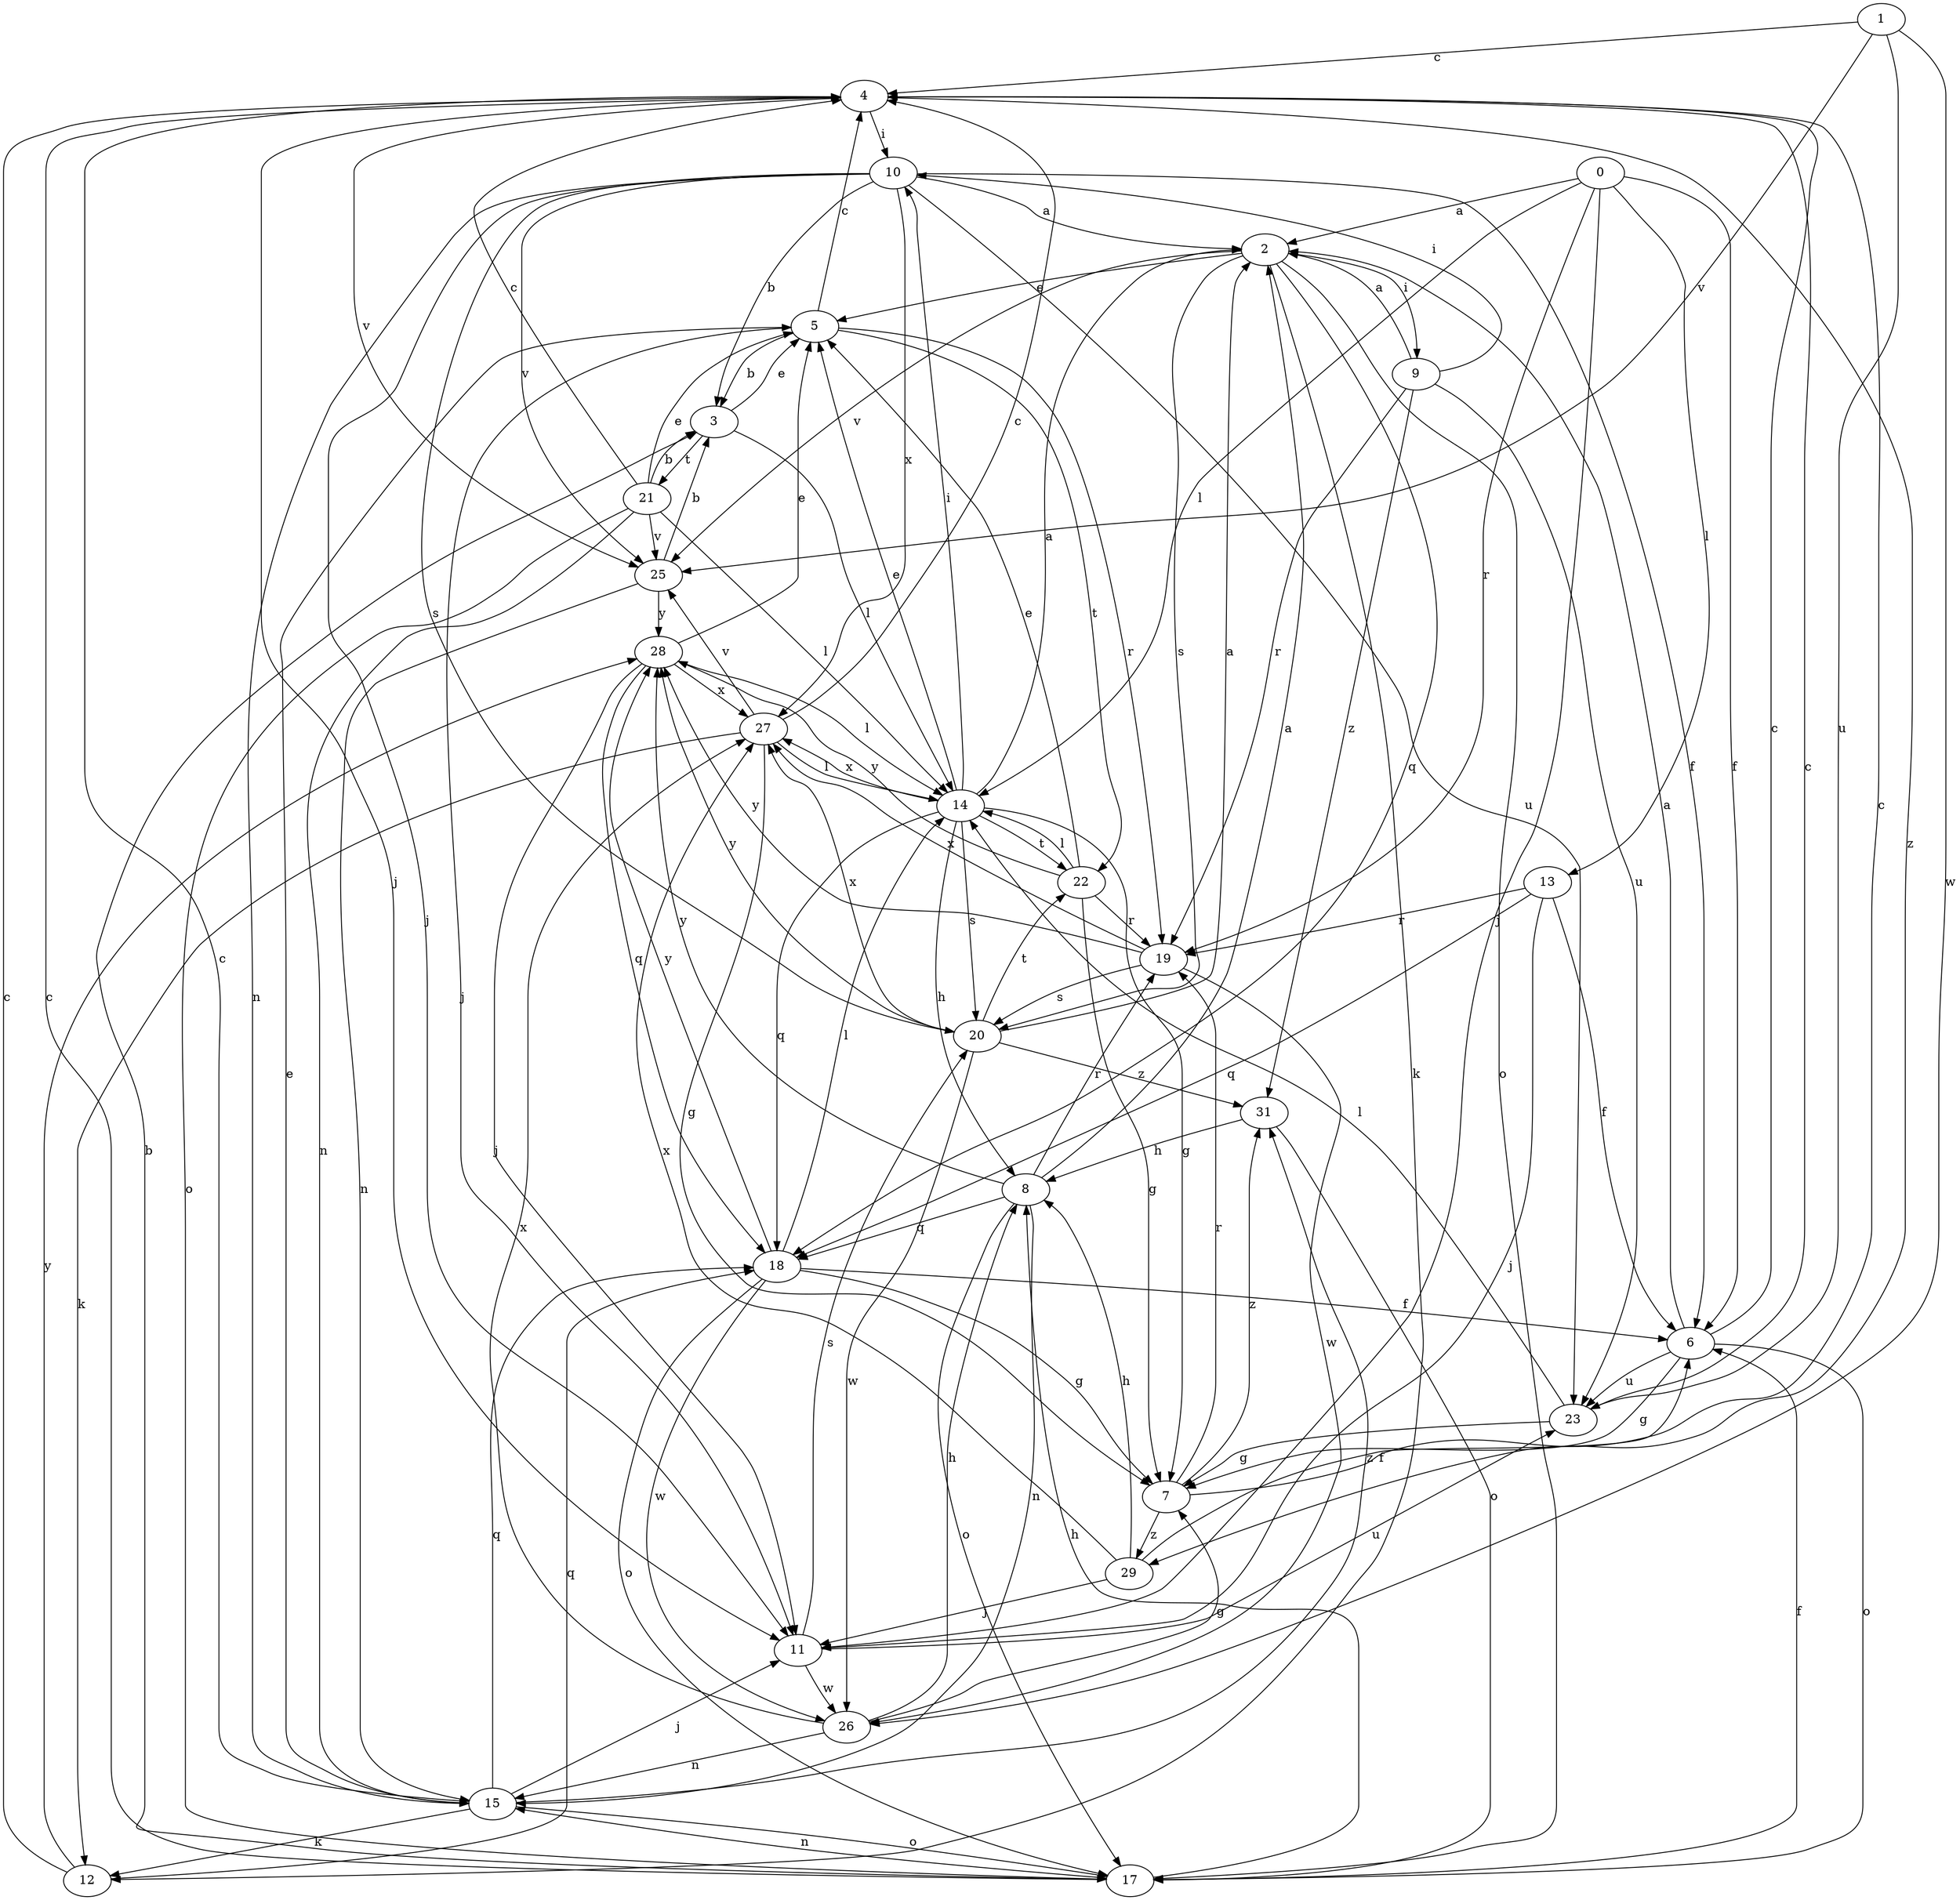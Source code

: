strict digraph  {
1;
2;
3;
4;
5;
6;
7;
8;
9;
10;
11;
12;
13;
14;
15;
17;
18;
0;
19;
20;
21;
22;
23;
25;
26;
27;
28;
29;
31;
1 -> 4  [label=c];
1 -> 23  [label=u];
1 -> 25  [label=v];
1 -> 26  [label=w];
2 -> 5  [label=e];
2 -> 9  [label=i];
2 -> 12  [label=k];
2 -> 17  [label=o];
2 -> 18  [label=q];
2 -> 20  [label=s];
2 -> 25  [label=v];
3 -> 5  [label=e];
3 -> 14  [label=l];
3 -> 21  [label=t];
4 -> 10  [label=i];
4 -> 11  [label=j];
4 -> 25  [label=v];
4 -> 29  [label=z];
5 -> 3  [label=b];
5 -> 4  [label=c];
5 -> 11  [label=j];
5 -> 19  [label=r];
5 -> 22  [label=t];
6 -> 2  [label=a];
6 -> 4  [label=c];
6 -> 7  [label=g];
6 -> 17  [label=o];
6 -> 23  [label=u];
7 -> 4  [label=c];
7 -> 19  [label=r];
7 -> 29  [label=z];
7 -> 31  [label=z];
8 -> 2  [label=a];
8 -> 15  [label=n];
8 -> 17  [label=o];
8 -> 18  [label=q];
8 -> 19  [label=r];
8 -> 28  [label=y];
9 -> 2  [label=a];
9 -> 10  [label=i];
9 -> 19  [label=r];
9 -> 23  [label=u];
9 -> 31  [label=z];
10 -> 2  [label=a];
10 -> 3  [label=b];
10 -> 6  [label=f];
10 -> 11  [label=j];
10 -> 15  [label=n];
10 -> 20  [label=s];
10 -> 23  [label=u];
10 -> 25  [label=v];
10 -> 27  [label=x];
11 -> 20  [label=s];
11 -> 23  [label=u];
11 -> 26  [label=w];
12 -> 4  [label=c];
12 -> 18  [label=q];
12 -> 28  [label=y];
13 -> 6  [label=f];
13 -> 11  [label=j];
13 -> 18  [label=q];
13 -> 19  [label=r];
14 -> 2  [label=a];
14 -> 5  [label=e];
14 -> 7  [label=g];
14 -> 8  [label=h];
14 -> 10  [label=i];
14 -> 18  [label=q];
14 -> 20  [label=s];
14 -> 22  [label=t];
14 -> 27  [label=x];
15 -> 4  [label=c];
15 -> 5  [label=e];
15 -> 11  [label=j];
15 -> 12  [label=k];
15 -> 17  [label=o];
15 -> 18  [label=q];
15 -> 31  [label=z];
17 -> 3  [label=b];
17 -> 4  [label=c];
17 -> 6  [label=f];
17 -> 8  [label=h];
17 -> 15  [label=n];
18 -> 6  [label=f];
18 -> 7  [label=g];
18 -> 14  [label=l];
18 -> 17  [label=o];
18 -> 26  [label=w];
18 -> 28  [label=y];
0 -> 2  [label=a];
0 -> 6  [label=f];
0 -> 11  [label=j];
0 -> 13  [label=l];
0 -> 14  [label=l];
0 -> 19  [label=r];
19 -> 20  [label=s];
19 -> 26  [label=w];
19 -> 27  [label=x];
19 -> 28  [label=y];
20 -> 2  [label=a];
20 -> 22  [label=t];
20 -> 26  [label=w];
20 -> 27  [label=x];
20 -> 28  [label=y];
20 -> 31  [label=z];
21 -> 3  [label=b];
21 -> 4  [label=c];
21 -> 5  [label=e];
21 -> 14  [label=l];
21 -> 15  [label=n];
21 -> 17  [label=o];
21 -> 25  [label=v];
22 -> 5  [label=e];
22 -> 7  [label=g];
22 -> 14  [label=l];
22 -> 19  [label=r];
22 -> 28  [label=y];
23 -> 4  [label=c];
23 -> 7  [label=g];
23 -> 14  [label=l];
25 -> 3  [label=b];
25 -> 15  [label=n];
25 -> 28  [label=y];
26 -> 7  [label=g];
26 -> 8  [label=h];
26 -> 15  [label=n];
26 -> 27  [label=x];
27 -> 4  [label=c];
27 -> 7  [label=g];
27 -> 12  [label=k];
27 -> 14  [label=l];
27 -> 25  [label=v];
28 -> 5  [label=e];
28 -> 11  [label=j];
28 -> 14  [label=l];
28 -> 18  [label=q];
28 -> 27  [label=x];
29 -> 6  [label=f];
29 -> 8  [label=h];
29 -> 11  [label=j];
29 -> 27  [label=x];
31 -> 8  [label=h];
31 -> 17  [label=o];
}
